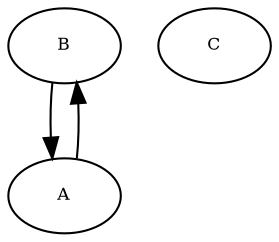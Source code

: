 digraph RGL__DirectedAdjacencyGraph {
    B [
        fontsize = 8,
        label = B
    ]

    A [
        fontsize = 8,
        label = A
    ]

    C [
        fontsize = 8,
        label = C
    ]

    B -> A [
        fontsize = 8
    ]

    A -> B [
        fontsize = 8
    ]
}
